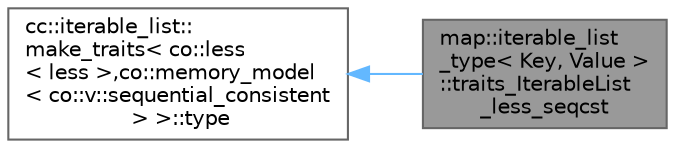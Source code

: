 digraph "map::iterable_list_type&lt; Key, Value &gt;::traits_IterableList_less_seqcst"
{
 // LATEX_PDF_SIZE
  bgcolor="transparent";
  edge [fontname=Helvetica,fontsize=10,labelfontname=Helvetica,labelfontsize=10];
  node [fontname=Helvetica,fontsize=10,shape=box,height=0.2,width=0.4];
  rankdir="LR";
  Node1 [id="Node000001",label="map::iterable_list\l_type\< Key, Value \>\l::traits_IterableList\l_less_seqcst",height=0.2,width=0.4,color="gray40", fillcolor="grey60", style="filled", fontcolor="black",tooltip=" "];
  Node2 -> Node1 [id="edge1_Node000001_Node000002",dir="back",color="steelblue1",style="solid",tooltip=" "];
  Node2 [id="Node000002",label="cc::iterable_list::\lmake_traits\< co::less\l\< less \>,co::memory_model\l\< co::v::sequential_consistent\l \> \>::type",height=0.2,width=0.4,color="gray40", fillcolor="white", style="filled",tooltip=" "];
}
